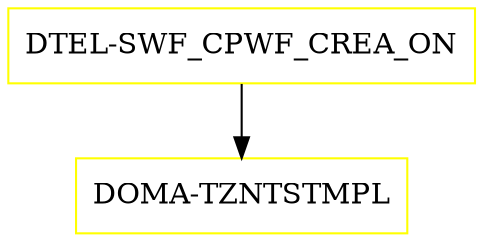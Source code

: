 digraph G {
  "DTEL-SWF_CPWF_CREA_ON" [shape=box,color=yellow];
  "DOMA-TZNTSTMPL" [shape=box,color=yellow,URL="./DOMA_TZNTSTMPL.html"];
  "DTEL-SWF_CPWF_CREA_ON" -> "DOMA-TZNTSTMPL";
}
